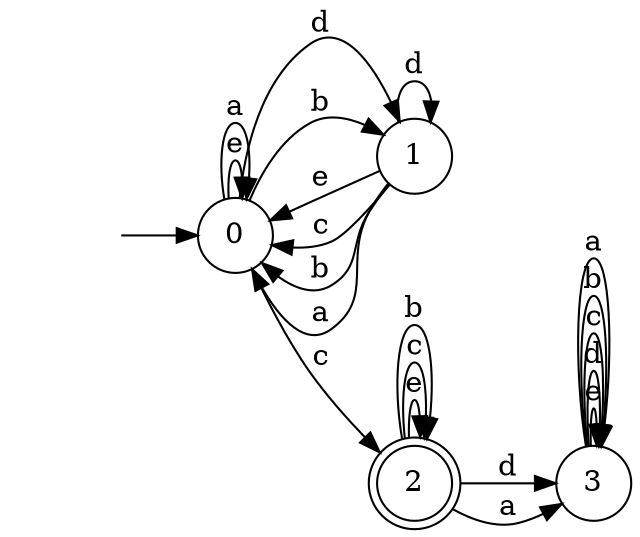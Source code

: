 digraph {
  rankdir=LR;
  0 [label="0", shape = circle];
  0 -> 0 [label="e"];
  0 -> 1 [label="d"];
  0 -> 2 [label="c"];
  0 -> 1 [label="b"];
  0 -> 0 [label="a"];
  1 [label="1", shape = circle];
  1 -> 0 [label="e"];
  1 -> 1 [label="d"];
  1 -> 0 [label="c"];
  1 -> 0 [label="b"];
  1 -> 0 [label="a"];
  2 [label="2", shape = doublecircle];
  2 -> 2 [label="e"];
  2 -> 3 [label="d"];
  2 -> 2 [label="c"];
  2 -> 2 [label="b"];
  2 -> 3 [label="a"];
  3 [label="3", shape = circle];
  3 -> 3 [label="e"];
  3 -> 3 [label="d"];
  3 -> 3 [label="c"];
  3 -> 3 [label="b"];
  3 -> 3 [label="a"];
  4 [label="", shape = plaintext];
  4 -> 0 [label=""];
}
